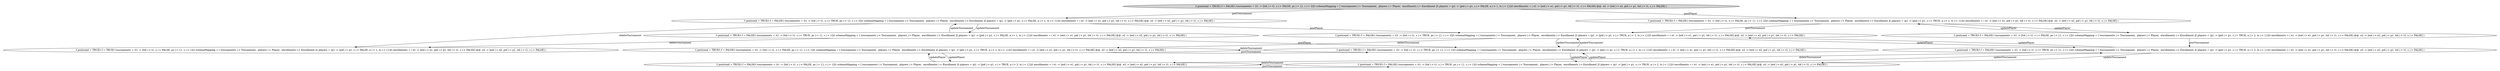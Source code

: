 strict digraph DiskGraph {
nodesep=0.35;
subgraph cluster_graph {
color="white";
-3136994952079324812 [label="/\\ postcond = TRUE/\\ f = FALSE/\\ tournaments = (t1 :> [tid |-> t1, s |-> FALSE, ps |-> {}, c |-> 2])/\\ schemaMapping = [ tournaments |-> Tournament,  players |-> Player,  enrollments |-> Enrollment ]/\\ players = (p1 :> [pid |-> p1, s |-> FALSE, a |-> 1, ts |-> {}])/\\ enrollments = ( e1 :> [eid |-> e1, pid |-> p1, tid |-> t1, s |-> FALSE] @@  e2 :> [eid |-> e2, pid |-> p1, tid |-> t1, s |-> FALSE] )",style = filled]
-3136994952079324812 -> -5582766155502883188 [label="postTournament",color="black",fontcolor="black"];
-5582766155502883188 [label="/\\ postcond = TRUE/\\ f = FALSE/\\ tournaments = (t1 :> [tid |-> t1, s |-> TRUE, ps |-> {}, c |-> 2])/\\ schemaMapping = [ tournaments |-> Tournament,  players |-> Player,  enrollments |-> Enrollment ]/\\ players = (p1 :> [pid |-> p1, s |-> FALSE, a |-> 1, ts |-> {}])/\\ enrollments = ( e1 :> [eid |-> e1, pid |-> p1, tid |-> t1, s |-> FALSE] @@  e2 :> [eid |-> e2, pid |-> p1, tid |-> t1, s |-> FALSE] )"];
-5582766155502883188 -> 5173428608718853540 [label="updateTournament",color="black",fontcolor="black"];
5173428608718853540 [label="/\\ postcond = TRUE/\\ f = FALSE/\\ tournaments = (t1 :> [tid |-> t1, s |-> TRUE, ps |-> {}, c |-> 1])/\\ schemaMapping = [ tournaments |-> Tournament,  players |-> Player,  enrollments |-> Enrollment ]/\\ players = (p1 :> [pid |-> p1, s |-> FALSE, a |-> 1, ts |-> {}])/\\ enrollments = ( e1 :> [eid |-> e1, pid |-> p1, tid |-> t1, s |-> FALSE] @@  e2 :> [eid |-> e2, pid |-> p1, tid |-> t1, s |-> FALSE] )"];
-3136994952079324812 -> -7927150150039860116 [label="postPlayer",color="black",fontcolor="black"];
-7927150150039860116 [label="/\\ postcond = TRUE/\\ f = FALSE/\\ tournaments = (t1 :> [tid |-> t1, s |-> FALSE, ps |-> {}, c |-> 2])/\\ schemaMapping = [ tournaments |-> Tournament,  players |-> Player,  enrollments |-> Enrollment ]/\\ players = (p1 :> [pid |-> p1, s |-> TRUE, a |-> 1, ts |-> {}])/\\ enrollments = ( e1 :> [eid |-> e1, pid |-> p1, tid |-> t1, s |-> FALSE] @@  e2 :> [eid |-> e2, pid |-> p1, tid |-> t1, s |-> FALSE] )"];
-5582766155502883188 -> 2270072639755056747 [label="deleteTournament",color="black",fontcolor="black"];
2270072639755056747 [label="/\\ postcond = TRUE/\\ f = TRUE/\\ tournaments = (t1 :> [tid |-> t1, s |-> FALSE, ps |-> {}, c |-> 1])/\\ schemaMapping = [ tournaments |-> Tournament,  players |-> Player,  enrollments |-> Enrollment ]/\\ players = (p1 :> [pid |-> p1, s |-> FALSE, a |-> 1, ts |-> {}])/\\ enrollments = ( e1 :> [eid |-> e1, pid |-> p1, tid |-> t1, s |-> FALSE] @@  e2 :> [eid |-> e2, pid |-> p1, tid |-> t1, s |-> FALSE] )"];
5173428608718853540 -> -5582766155502883188 [label="updateTournament",color="black",fontcolor="black"];
-5582766155502883188 -> -645076304931869804 [label="postPlayer",color="black",fontcolor="black"];
5173428608718853540 -> 2270072639755056747 [label="deleteTournament",color="black",fontcolor="black"];
-7927150150039860116 -> -645076304931869804 [label="postTournament",color="black",fontcolor="black"];
-645076304931869804 [label="/\\ postcond = TRUE/\\ f = FALSE/\\ tournaments = (t1 :> [tid |-> t1, s |-> TRUE, ps |-> {}, c |-> 2])/\\ schemaMapping = [ tournaments |-> Tournament,  players |-> Player,  enrollments |-> Enrollment ]/\\ players = (p1 :> [pid |-> p1, s |-> TRUE, a |-> 1, ts |-> {}])/\\ enrollments = ( e1 :> [eid |-> e1, pid |-> p1, tid |-> t1, s |-> FALSE] @@  e2 :> [eid |-> e2, pid |-> p1, tid |-> t1, s |-> FALSE] )"];
-7927150150039860116 -> -7867101218116780552 [label="updatePlayer",color="black",fontcolor="black"];
-7867101218116780552 [label="/\\ postcond = TRUE/\\ f = FALSE/\\ tournaments = (t1 :> [tid |-> t1, s |-> FALSE, ps |-> {}, c |-> 2])/\\ schemaMapping = [ tournaments |-> Tournament,  players |-> Player,  enrollments |-> Enrollment ]/\\ players = (p1 :> [pid |-> p1, s |-> TRUE, a |-> 2, ts |-> {}])/\\ enrollments = ( e1 :> [eid |-> e1, pid |-> p1, tid |-> t1, s |-> FALSE] @@  e2 :> [eid |-> e2, pid |-> p1, tid |-> t1, s |-> FALSE] )"];
5173428608718853540 -> 162561345943310524 [label="postPlayer",color="black",fontcolor="black"];
162561345943310524 [label="/\\ postcond = TRUE/\\ f = FALSE/\\ tournaments = (t1 :> [tid |-> t1, s |-> TRUE, ps |-> {}, c |-> 1])/\\ schemaMapping = [ tournaments |-> Tournament,  players |-> Player,  enrollments |-> Enrollment ]/\\ players = (p1 :> [pid |-> p1, s |-> TRUE, a |-> 1, ts |-> {}])/\\ enrollments = ( e1 :> [eid |-> e1, pid |-> p1, tid |-> t1, s |-> FALSE] @@  e2 :> [eid |-> e2, pid |-> p1, tid |-> t1, s |-> FALSE] )"];
-645076304931869804 -> 162561345943310524 [label="updateTournament",color="black",fontcolor="black"];
-645076304931869804 -> 7255484655042443076 [label="deleteTournament",color="black",fontcolor="black"];
7255484655042443076 [label="/\\ postcond = TRUE/\\ f = FALSE/\\ tournaments = (t1 :> [tid |-> t1, s |-> FALSE, ps |-> {}, c |-> 1])/\\ schemaMapping = [ tournaments |-> Tournament,  players |-> Player,  enrollments |-> Enrollment ]/\\ players = (p1 :> [pid |-> p1, s |-> TRUE, a |-> 1, ts |-> {}])/\\ enrollments = ( e1 :> [eid |-> e1, pid |-> p1, tid |-> t1, s |-> FALSE] @@  e2 :> [eid |-> e2, pid |-> p1, tid |-> t1, s |-> FALSE] )"];
-7867101218116780552 -> -854749983257650688 [label="postTournament",color="black",fontcolor="black"];
-854749983257650688 [label="/\\ postcond = TRUE/\\ f = FALSE/\\ tournaments = (t1 :> [tid |-> t1, s |-> TRUE, ps |-> {}, c |-> 2])/\\ schemaMapping = [ tournaments |-> Tournament,  players |-> Player,  enrollments |-> Enrollment ]/\\ players = (p1 :> [pid |-> p1, s |-> TRUE, a |-> 2, ts |-> {}])/\\ enrollments = ( e1 :> [eid |-> e1, pid |-> p1, tid |-> t1, s |-> FALSE] @@  e2 :> [eid |-> e2, pid |-> p1, tid |-> t1, s |-> FALSE] )"];
162561345943310524 -> -645076304931869804 [label="updateTournament",color="black",fontcolor="black"];
-645076304931869804 -> -854749983257650688 [label="updatePlayer",color="black",fontcolor="black"];
162561345943310524 -> 7255484655042443076 [label="deleteTournament",color="black",fontcolor="black"];
-7867101218116780552 -> -7927150150039860116 [label="updatePlayer",color="black",fontcolor="black"];
7255484655042443076 -> 162561345943310524 [label="postTournament",color="black",fontcolor="black"];
162561345943310524 -> 103269710937891112 [label="updatePlayer",color="black",fontcolor="black"];
103269710937891112 [label="/\\ postcond = TRUE/\\ f = FALSE/\\ tournaments = (t1 :> [tid |-> t1, s |-> TRUE, ps |-> {}, c |-> 1])/\\ schemaMapping = [ tournaments |-> Tournament,  players |-> Player,  enrollments |-> Enrollment ]/\\ players = (p1 :> [pid |-> p1, s |-> TRUE, a |-> 2, ts |-> {}])/\\ enrollments = ( e1 :> [eid |-> e1, pid |-> p1, tid |-> t1, s |-> FALSE] @@  e2 :> [eid |-> e2, pid |-> p1, tid |-> t1, s |-> FALSE] )"];
7255484655042443076 -> 7466901343004886736 [label="updatePlayer",color="black",fontcolor="black"];
7466901343004886736 [label="/\\ postcond = TRUE/\\ f = FALSE/\\ tournaments = (t1 :> [tid |-> t1, s |-> FALSE, ps |-> {}, c |-> 1])/\\ schemaMapping = [ tournaments |-> Tournament,  players |-> Player,  enrollments |-> Enrollment ]/\\ players = (p1 :> [pid |-> p1, s |-> TRUE, a |-> 2, ts |-> {}])/\\ enrollments = ( e1 :> [eid |-> e1, pid |-> p1, tid |-> t1, s |-> FALSE] @@  e2 :> [eid |-> e2, pid |-> p1, tid |-> t1, s |-> FALSE] )"];
-854749983257650688 -> 103269710937891112 [label="updateTournament",color="black",fontcolor="black"];
-854749983257650688 -> 7466901343004886736 [label="deleteTournament",color="black",fontcolor="black"];
-854749983257650688 -> -645076304931869804 [label="updatePlayer",color="black",fontcolor="black"];
103269710937891112 -> -854749983257650688 [label="updateTournament",color="black",fontcolor="black"];
7466901343004886736 -> 103269710937891112 [label="postTournament",color="black",fontcolor="black"];
103269710937891112 -> 7466901343004886736 [label="deleteTournament",color="black",fontcolor="black"];
7466901343004886736 -> 7255484655042443076 [label="updatePlayer",color="black",fontcolor="black"];
103269710937891112 -> 162561345943310524 [label="updatePlayer",color="black",fontcolor="black"];
{rank = same; -3136994952079324812;}
{rank = same; -7927150150039860116;-5582766155502883188;}
{rank = same; 5173428608718853540;-7867101218116780552;-645076304931869804;}
{rank = same; -854749983257650688;7255484655042443076;162561345943310524;}
{rank = same; 103269710937891112;7466901343004886736;}
}
}